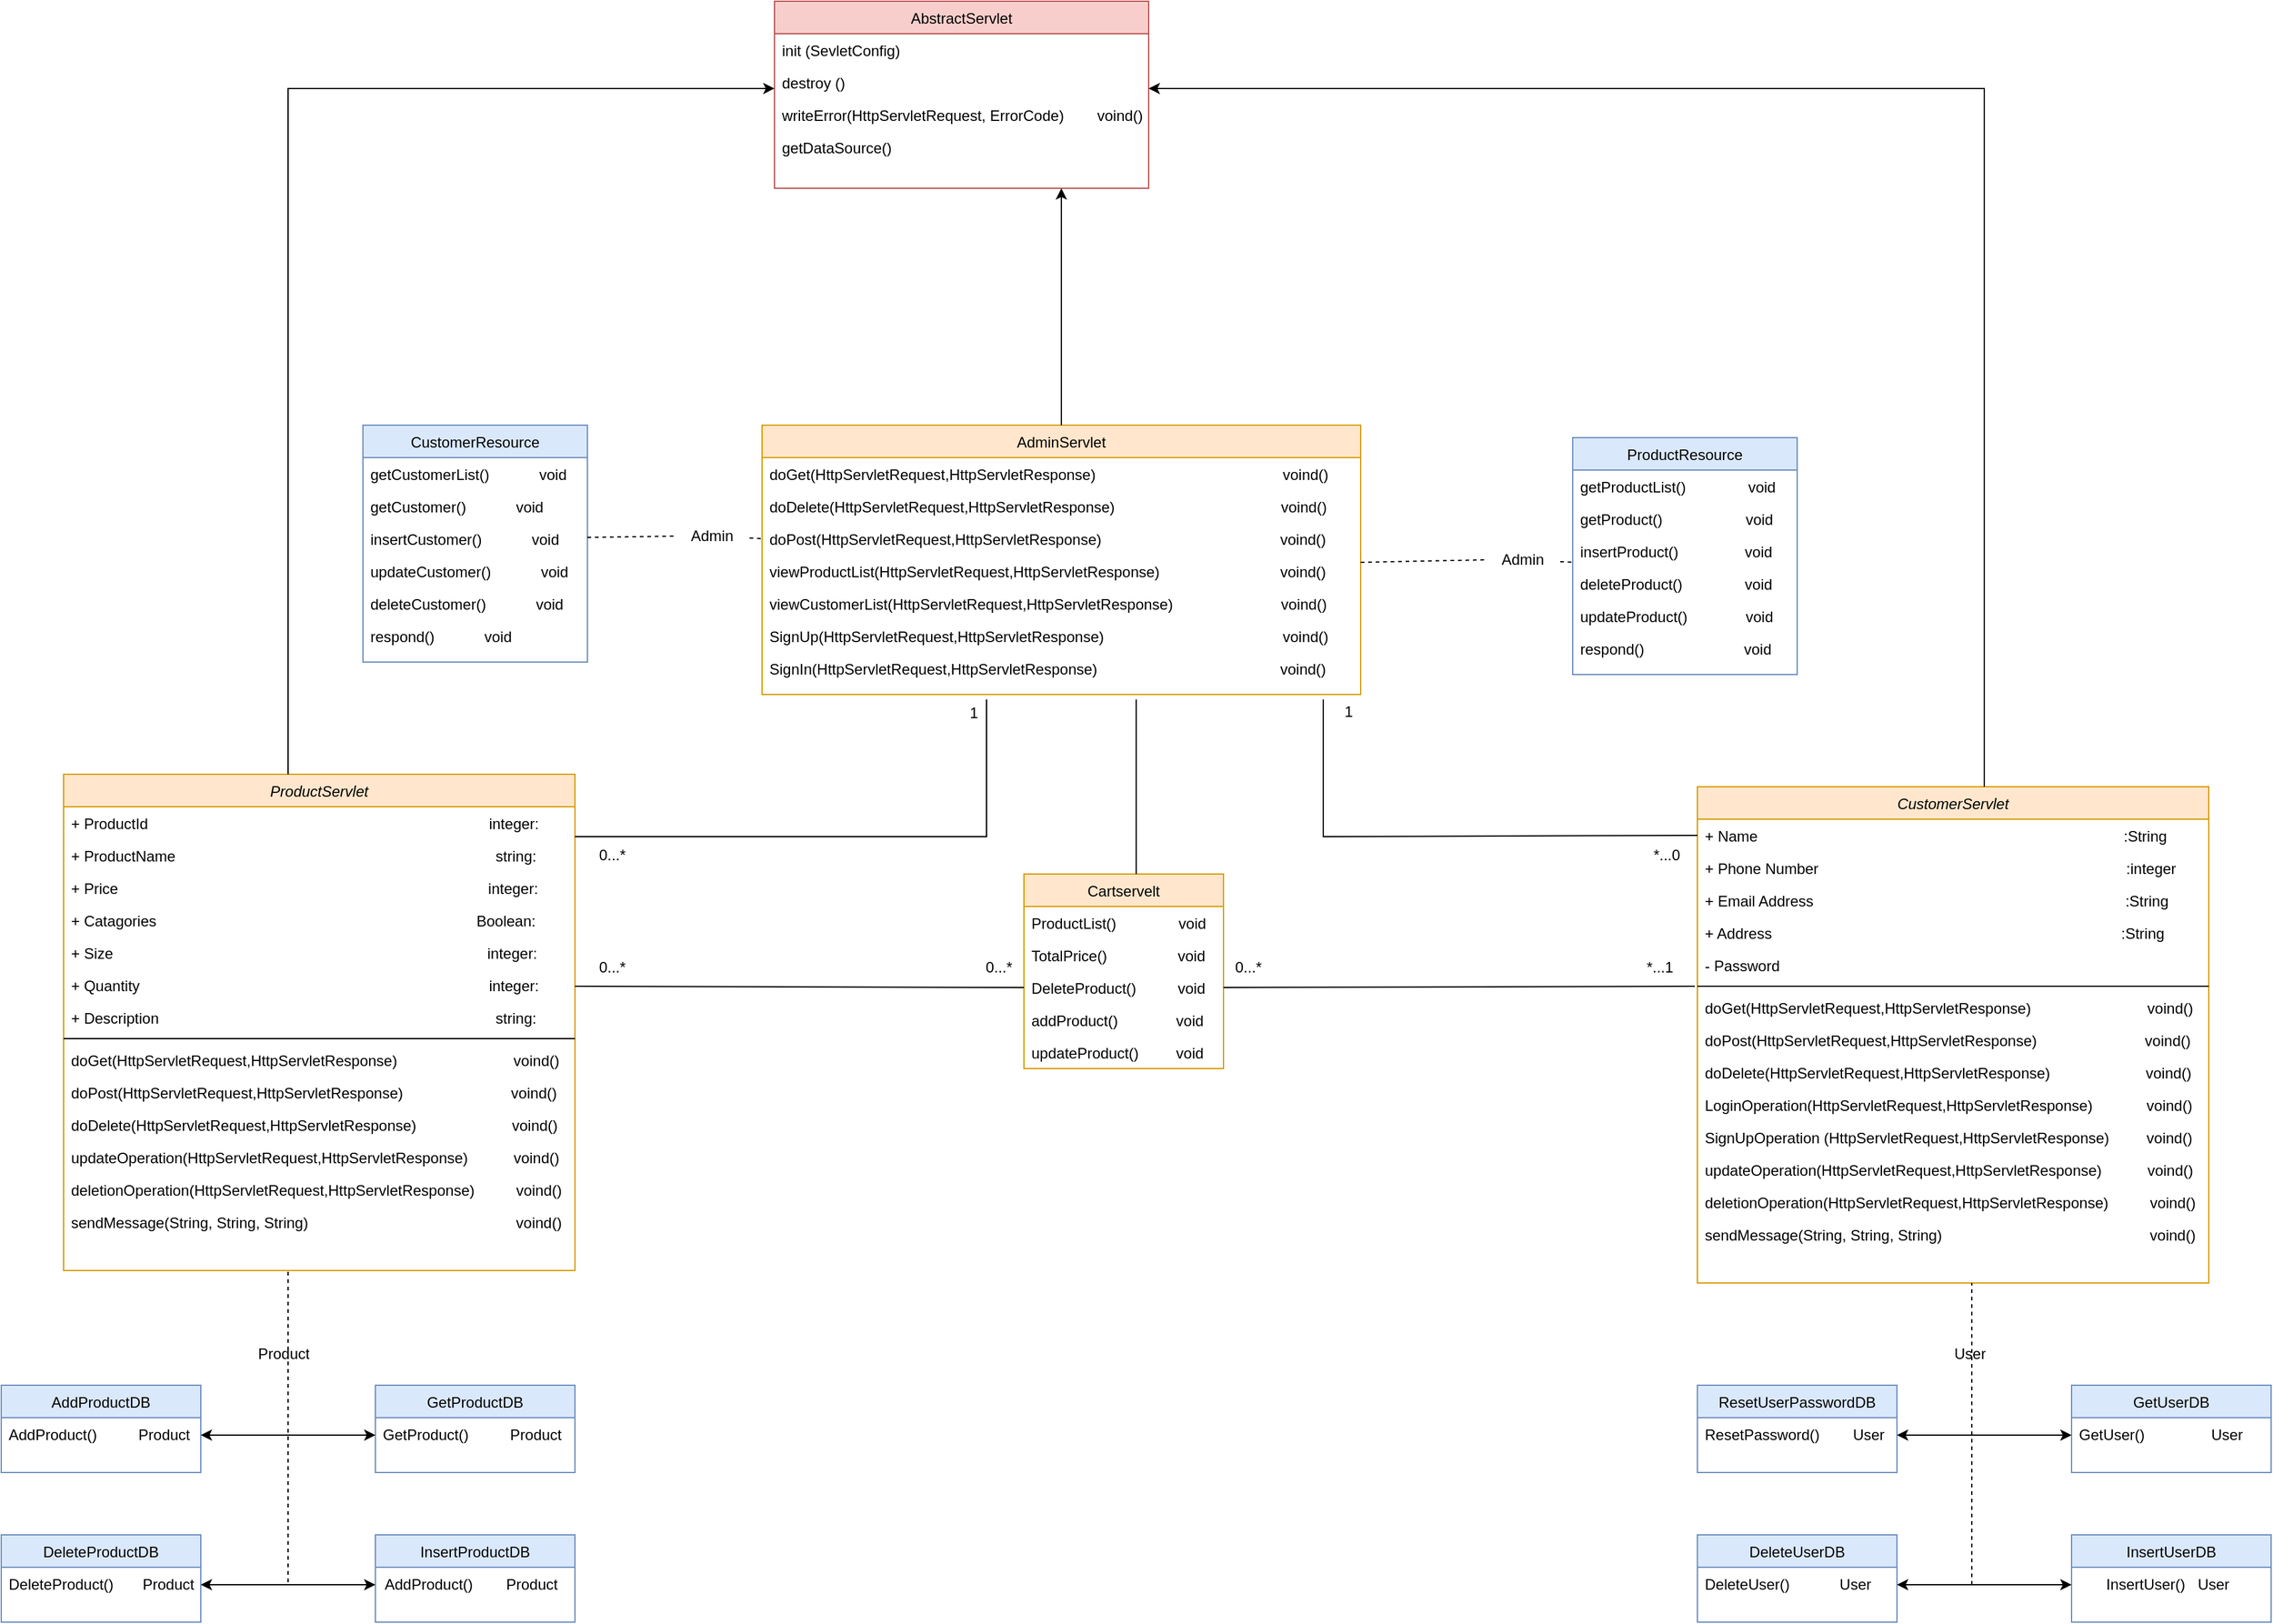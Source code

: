 <mxfile version="21.1.2" type="device">
  <diagram id="C5RBs43oDa-KdzZeNtuy" name="Page-1">
    <mxGraphModel dx="1707" dy="1701" grid="1" gridSize="10" guides="1" tooltips="1" connect="1" arrows="1" fold="1" page="1" pageScale="1" pageWidth="827" pageHeight="1169" math="0" shadow="0">
      <root>
        <mxCell id="WIyWlLk6GJQsqaUBKTNV-0" />
        <mxCell id="WIyWlLk6GJQsqaUBKTNV-1" parent="WIyWlLk6GJQsqaUBKTNV-0" />
        <mxCell id="zkfFHV4jXpPFQw0GAbJ--0" value="CustomerServlet" style="swimlane;fontStyle=2;align=center;verticalAlign=top;childLayout=stackLayout;horizontal=1;startSize=26;horizontalStack=0;resizeParent=1;resizeLast=0;collapsible=1;marginBottom=0;rounded=0;shadow=0;strokeWidth=1;fillColor=#ffe6cc;strokeColor=#d79b00;" parent="WIyWlLk6GJQsqaUBKTNV-1" vertex="1">
          <mxGeometry x="1130" y="480" width="410" height="398" as="geometry">
            <mxRectangle x="230" y="140" width="160" height="26" as="alternateBounds" />
          </mxGeometry>
        </mxCell>
        <mxCell id="zkfFHV4jXpPFQw0GAbJ--1" value="+ Name                                                                                        :String" style="text;align=left;verticalAlign=top;spacingLeft=4;spacingRight=4;overflow=hidden;rotatable=0;points=[[0,0.5],[1,0.5]];portConstraint=eastwest;" parent="zkfFHV4jXpPFQw0GAbJ--0" vertex="1">
          <mxGeometry y="26" width="410" height="26" as="geometry" />
        </mxCell>
        <mxCell id="zkfFHV4jXpPFQw0GAbJ--2" value="+ Phone Number                                                                          :integer" style="text;align=left;verticalAlign=top;spacingLeft=4;spacingRight=4;overflow=hidden;rotatable=0;points=[[0,0.5],[1,0.5]];portConstraint=eastwest;rounded=0;shadow=0;html=0;" parent="zkfFHV4jXpPFQw0GAbJ--0" vertex="1">
          <mxGeometry y="52" width="410" height="26" as="geometry" />
        </mxCell>
        <mxCell id="rW4TUXHf8As5-5cevlkx-2" value="+ Email Address                                                                           :String&#xa;" style="text;align=left;verticalAlign=top;spacingLeft=4;spacingRight=4;overflow=hidden;rotatable=0;points=[[0,0.5],[1,0.5]];portConstraint=eastwest;rounded=0;shadow=0;html=0;" parent="zkfFHV4jXpPFQw0GAbJ--0" vertex="1">
          <mxGeometry y="78" width="410" height="26" as="geometry" />
        </mxCell>
        <mxCell id="rW4TUXHf8As5-5cevlkx-3" value="+ Address                                                                                    :String" style="text;align=left;verticalAlign=top;spacingLeft=4;spacingRight=4;overflow=hidden;rotatable=0;points=[[0,0.5],[1,0.5]];portConstraint=eastwest;rounded=0;shadow=0;html=0;" parent="zkfFHV4jXpPFQw0GAbJ--0" vertex="1">
          <mxGeometry y="104" width="410" height="26" as="geometry" />
        </mxCell>
        <mxCell id="zkfFHV4jXpPFQw0GAbJ--3" value="- Password" style="text;align=left;verticalAlign=top;spacingLeft=4;spacingRight=4;overflow=hidden;rotatable=0;points=[[0,0.5],[1,0.5]];portConstraint=eastwest;rounded=0;shadow=0;html=0;" parent="zkfFHV4jXpPFQw0GAbJ--0" vertex="1">
          <mxGeometry y="130" width="410" height="26" as="geometry" />
        </mxCell>
        <mxCell id="zkfFHV4jXpPFQw0GAbJ--4" value="" style="line;html=1;strokeWidth=1;align=left;verticalAlign=middle;spacingTop=-1;spacingLeft=3;spacingRight=3;rotatable=0;labelPosition=right;points=[];portConstraint=eastwest;" parent="zkfFHV4jXpPFQw0GAbJ--0" vertex="1">
          <mxGeometry y="156" width="410" height="8" as="geometry" />
        </mxCell>
        <mxCell id="zkfFHV4jXpPFQw0GAbJ--5" value="doGet(HttpServletRequest,HttpServletResponse)                            voind()" style="text;align=left;verticalAlign=top;spacingLeft=4;spacingRight=4;overflow=hidden;rotatable=0;points=[[0,0.5],[1,0.5]];portConstraint=eastwest;" parent="zkfFHV4jXpPFQw0GAbJ--0" vertex="1">
          <mxGeometry y="164" width="410" height="26" as="geometry" />
        </mxCell>
        <mxCell id="rW4TUXHf8As5-5cevlkx-17" value="doPost(HttpServletRequest,HttpServletResponse)                          voind()" style="text;align=left;verticalAlign=top;spacingLeft=4;spacingRight=4;overflow=hidden;rotatable=0;points=[[0,0.5],[1,0.5]];portConstraint=eastwest;" parent="zkfFHV4jXpPFQw0GAbJ--0" vertex="1">
          <mxGeometry y="190" width="410" height="26" as="geometry" />
        </mxCell>
        <mxCell id="rW4TUXHf8As5-5cevlkx-18" value="doDelete(HttpServletRequest,HttpServletResponse)                       voind()" style="text;align=left;verticalAlign=top;spacingLeft=4;spacingRight=4;overflow=hidden;rotatable=0;points=[[0,0.5],[1,0.5]];portConstraint=eastwest;" parent="zkfFHV4jXpPFQw0GAbJ--0" vertex="1">
          <mxGeometry y="216" width="410" height="26" as="geometry" />
        </mxCell>
        <mxCell id="rW4TUXHf8As5-5cevlkx-19" value="LoginOperation(HttpServletRequest,HttpServletResponse)             voind()" style="text;align=left;verticalAlign=top;spacingLeft=4;spacingRight=4;overflow=hidden;rotatable=0;points=[[0,0.5],[1,0.5]];portConstraint=eastwest;" parent="zkfFHV4jXpPFQw0GAbJ--0" vertex="1">
          <mxGeometry y="242" width="410" height="26" as="geometry" />
        </mxCell>
        <mxCell id="rW4TUXHf8As5-5cevlkx-20" value="SignUpOperation (HttpServletRequest,HttpServletResponse)         voind()" style="text;align=left;verticalAlign=top;spacingLeft=4;spacingRight=4;overflow=hidden;rotatable=0;points=[[0,0.5],[1,0.5]];portConstraint=eastwest;" parent="zkfFHV4jXpPFQw0GAbJ--0" vertex="1">
          <mxGeometry y="268" width="410" height="26" as="geometry" />
        </mxCell>
        <mxCell id="rW4TUXHf8As5-5cevlkx-21" value="updateOperation(HttpServletRequest,HttpServletResponse)           voind()" style="text;align=left;verticalAlign=top;spacingLeft=4;spacingRight=4;overflow=hidden;rotatable=0;points=[[0,0.5],[1,0.5]];portConstraint=eastwest;" parent="zkfFHV4jXpPFQw0GAbJ--0" vertex="1">
          <mxGeometry y="294" width="410" height="26" as="geometry" />
        </mxCell>
        <mxCell id="rW4TUXHf8As5-5cevlkx-22" value="deletionOperation(HttpServletRequest,HttpServletResponse)          voind()" style="text;align=left;verticalAlign=top;spacingLeft=4;spacingRight=4;overflow=hidden;rotatable=0;points=[[0,0.5],[1,0.5]];portConstraint=eastwest;" parent="zkfFHV4jXpPFQw0GAbJ--0" vertex="1">
          <mxGeometry y="320" width="410" height="26" as="geometry" />
        </mxCell>
        <mxCell id="rW4TUXHf8As5-5cevlkx-23" value="sendMessage(String, String, String)                                                  voind()" style="text;align=left;verticalAlign=top;spacingLeft=4;spacingRight=4;overflow=hidden;rotatable=0;points=[[0,0.5],[1,0.5]];portConstraint=eastwest;" parent="zkfFHV4jXpPFQw0GAbJ--0" vertex="1">
          <mxGeometry y="346" width="410" height="26" as="geometry" />
        </mxCell>
        <mxCell id="zkfFHV4jXpPFQw0GAbJ--17" value="AdminServlet" style="swimlane;fontStyle=0;align=center;verticalAlign=top;childLayout=stackLayout;horizontal=1;startSize=26;horizontalStack=0;resizeParent=1;resizeLast=0;collapsible=1;marginBottom=0;rounded=0;shadow=0;strokeWidth=1;fillColor=#ffe6cc;strokeColor=#d79b00;" parent="WIyWlLk6GJQsqaUBKTNV-1" vertex="1">
          <mxGeometry x="380" y="190" width="480" height="216" as="geometry">
            <mxRectangle x="550" y="140" width="160" height="26" as="alternateBounds" />
          </mxGeometry>
        </mxCell>
        <mxCell id="rW4TUXHf8As5-5cevlkx-32" value="doGet(HttpServletRequest,HttpServletResponse)                                              voind()" style="text;align=left;verticalAlign=top;spacingLeft=4;spacingRight=4;overflow=hidden;rotatable=0;points=[[0,0.5],[1,0.5]];portConstraint=eastwest;" parent="zkfFHV4jXpPFQw0GAbJ--17" vertex="1">
          <mxGeometry y="26" width="480" height="26" as="geometry" />
        </mxCell>
        <mxCell id="rW4TUXHf8As5-5cevlkx-35" value="doDelete(HttpServletRequest,HttpServletResponse)                                        voind()" style="text;align=left;verticalAlign=top;spacingLeft=4;spacingRight=4;overflow=hidden;rotatable=0;points=[[0,0.5],[1,0.5]];portConstraint=eastwest;" parent="zkfFHV4jXpPFQw0GAbJ--17" vertex="1">
          <mxGeometry y="52" width="480" height="26" as="geometry" />
        </mxCell>
        <mxCell id="rW4TUXHf8As5-5cevlkx-36" value="doPost(HttpServletRequest,HttpServletResponse)                                           voind()" style="text;align=left;verticalAlign=top;spacingLeft=4;spacingRight=4;overflow=hidden;rotatable=0;points=[[0,0.5],[1,0.5]];portConstraint=eastwest;" parent="zkfFHV4jXpPFQw0GAbJ--17" vertex="1">
          <mxGeometry y="78" width="480" height="26" as="geometry" />
        </mxCell>
        <mxCell id="rW4TUXHf8As5-5cevlkx-37" value="viewProductList(HttpServletRequest,HttpServletResponse)                             voind()" style="text;align=left;verticalAlign=top;spacingLeft=4;spacingRight=4;overflow=hidden;rotatable=0;points=[[0,0.5],[1,0.5]];portConstraint=eastwest;" parent="zkfFHV4jXpPFQw0GAbJ--17" vertex="1">
          <mxGeometry y="104" width="480" height="26" as="geometry" />
        </mxCell>
        <mxCell id="rW4TUXHf8As5-5cevlkx-38" value="viewCustomerList(HttpServletRequest,HttpServletResponse)                          voind()" style="text;align=left;verticalAlign=top;spacingLeft=4;spacingRight=4;overflow=hidden;rotatable=0;points=[[0,0.5],[1,0.5]];portConstraint=eastwest;" parent="zkfFHV4jXpPFQw0GAbJ--17" vertex="1">
          <mxGeometry y="130" width="480" height="26" as="geometry" />
        </mxCell>
        <mxCell id="_wDrtzyrIIbnJ5oroFBJ-105" value="SignUp(HttpServletRequest,HttpServletResponse)                                           voind()" style="text;align=left;verticalAlign=top;spacingLeft=4;spacingRight=4;overflow=hidden;rotatable=0;points=[[0,0.5],[1,0.5]];portConstraint=eastwest;" parent="zkfFHV4jXpPFQw0GAbJ--17" vertex="1">
          <mxGeometry y="156" width="480" height="26" as="geometry" />
        </mxCell>
        <mxCell id="_wDrtzyrIIbnJ5oroFBJ-106" value="SignIn(HttpServletRequest,HttpServletResponse)                                            voind()" style="text;align=left;verticalAlign=top;spacingLeft=4;spacingRight=4;overflow=hidden;rotatable=0;points=[[0,0.5],[1,0.5]];portConstraint=eastwest;" parent="zkfFHV4jXpPFQw0GAbJ--17" vertex="1">
          <mxGeometry y="182" width="480" height="26" as="geometry" />
        </mxCell>
        <mxCell id="rW4TUXHf8As5-5cevlkx-4" value="AbstractServlet" style="swimlane;fontStyle=0;align=center;verticalAlign=top;childLayout=stackLayout;horizontal=1;startSize=26;horizontalStack=0;resizeParent=1;resizeLast=0;collapsible=1;marginBottom=0;rounded=0;shadow=0;strokeWidth=1;fillColor=#f8cecc;strokeColor=#b85450;" parent="WIyWlLk6GJQsqaUBKTNV-1" vertex="1">
          <mxGeometry x="390" y="-150" width="300" height="150" as="geometry">
            <mxRectangle x="550" y="140" width="160" height="26" as="alternateBounds" />
          </mxGeometry>
        </mxCell>
        <mxCell id="rW4TUXHf8As5-5cevlkx-5" value="init (SevletConfig)" style="text;align=left;verticalAlign=top;spacingLeft=4;spacingRight=4;overflow=hidden;rotatable=0;points=[[0,0.5],[1,0.5]];portConstraint=eastwest;" parent="rW4TUXHf8As5-5cevlkx-4" vertex="1">
          <mxGeometry y="26" width="300" height="26" as="geometry" />
        </mxCell>
        <mxCell id="rW4TUXHf8As5-5cevlkx-6" value="destroy ()" style="text;align=left;verticalAlign=top;spacingLeft=4;spacingRight=4;overflow=hidden;rotatable=0;points=[[0,0.5],[1,0.5]];portConstraint=eastwest;rounded=0;shadow=0;html=0;" parent="rW4TUXHf8As5-5cevlkx-4" vertex="1">
          <mxGeometry y="52" width="300" height="26" as="geometry" />
        </mxCell>
        <mxCell id="rW4TUXHf8As5-5cevlkx-7" value="writeError(HttpServletRequest, ErrorCode)        voind()" style="text;align=left;verticalAlign=top;spacingLeft=4;spacingRight=4;overflow=hidden;rotatable=0;points=[[0,0.5],[1,0.5]];portConstraint=eastwest;rounded=0;shadow=0;html=0;" parent="rW4TUXHf8As5-5cevlkx-4" vertex="1">
          <mxGeometry y="78" width="300" height="26" as="geometry" />
        </mxCell>
        <mxCell id="rW4TUXHf8As5-5cevlkx-8" value="getDataSource()                            " style="text;align=left;verticalAlign=top;spacingLeft=4;spacingRight=4;overflow=hidden;rotatable=0;points=[[0,0.5],[1,0.5]];portConstraint=eastwest;rounded=0;shadow=0;html=0;" parent="rW4TUXHf8As5-5cevlkx-4" vertex="1">
          <mxGeometry y="104" width="300" height="26" as="geometry" />
        </mxCell>
        <mxCell id="rW4TUXHf8As5-5cevlkx-40" value="ProductServlet" style="swimlane;fontStyle=2;align=center;verticalAlign=top;childLayout=stackLayout;horizontal=1;startSize=26;horizontalStack=0;resizeParent=1;resizeLast=0;collapsible=1;marginBottom=0;rounded=0;shadow=0;strokeWidth=1;fillColor=#ffe6cc;strokeColor=#d79b00;" parent="WIyWlLk6GJQsqaUBKTNV-1" vertex="1">
          <mxGeometry x="-180" y="470" width="410" height="398" as="geometry">
            <mxRectangle x="230" y="140" width="160" height="26" as="alternateBounds" />
          </mxGeometry>
        </mxCell>
        <mxCell id="rW4TUXHf8As5-5cevlkx-41" value="+ ProductId                                                                                  integer:" style="text;align=left;verticalAlign=top;spacingLeft=4;spacingRight=4;overflow=hidden;rotatable=0;points=[[0,0.5],[1,0.5]];portConstraint=eastwest;" parent="rW4TUXHf8As5-5cevlkx-40" vertex="1">
          <mxGeometry y="26" width="410" height="26" as="geometry" />
        </mxCell>
        <mxCell id="rW4TUXHf8As5-5cevlkx-42" value="+ ProductName                                                                             string:" style="text;align=left;verticalAlign=top;spacingLeft=4;spacingRight=4;overflow=hidden;rotatable=0;points=[[0,0.5],[1,0.5]];portConstraint=eastwest;rounded=0;shadow=0;html=0;" parent="rW4TUXHf8As5-5cevlkx-40" vertex="1">
          <mxGeometry y="52" width="410" height="26" as="geometry" />
        </mxCell>
        <mxCell id="rW4TUXHf8As5-5cevlkx-43" value="+ Price                                                                                         integer: " style="text;align=left;verticalAlign=top;spacingLeft=4;spacingRight=4;overflow=hidden;rotatable=0;points=[[0,0.5],[1,0.5]];portConstraint=eastwest;rounded=0;shadow=0;html=0;" parent="rW4TUXHf8As5-5cevlkx-40" vertex="1">
          <mxGeometry y="78" width="410" height="26" as="geometry" />
        </mxCell>
        <mxCell id="rW4TUXHf8As5-5cevlkx-44" value="+ Catagories                                                                             Boolean:&#xa;" style="text;align=left;verticalAlign=top;spacingLeft=4;spacingRight=4;overflow=hidden;rotatable=0;points=[[0,0.5],[1,0.5]];portConstraint=eastwest;rounded=0;shadow=0;html=0;" parent="rW4TUXHf8As5-5cevlkx-40" vertex="1">
          <mxGeometry y="104" width="410" height="26" as="geometry" />
        </mxCell>
        <mxCell id="rW4TUXHf8As5-5cevlkx-45" value="+ Size                                                                                          integer:" style="text;align=left;verticalAlign=top;spacingLeft=4;spacingRight=4;overflow=hidden;rotatable=0;points=[[0,0.5],[1,0.5]];portConstraint=eastwest;rounded=0;shadow=0;html=0;" parent="rW4TUXHf8As5-5cevlkx-40" vertex="1">
          <mxGeometry y="130" width="410" height="26" as="geometry" />
        </mxCell>
        <mxCell id="rW4TUXHf8As5-5cevlkx-55" value="+ Quantity                                                                                    integer:" style="text;align=left;verticalAlign=top;spacingLeft=4;spacingRight=4;overflow=hidden;rotatable=0;points=[[0,0.5],[1,0.5]];portConstraint=eastwest;rounded=0;shadow=0;html=0;" parent="rW4TUXHf8As5-5cevlkx-40" vertex="1">
          <mxGeometry y="156" width="410" height="26" as="geometry" />
        </mxCell>
        <mxCell id="rW4TUXHf8As5-5cevlkx-56" value="+ Description                                                                                 string:" style="text;align=left;verticalAlign=top;spacingLeft=4;spacingRight=4;overflow=hidden;rotatable=0;points=[[0,0.5],[1,0.5]];portConstraint=eastwest;rounded=0;shadow=0;html=0;" parent="rW4TUXHf8As5-5cevlkx-40" vertex="1">
          <mxGeometry y="182" width="410" height="26" as="geometry" />
        </mxCell>
        <mxCell id="rW4TUXHf8As5-5cevlkx-46" value="" style="line;html=1;strokeWidth=1;align=left;verticalAlign=middle;spacingTop=-1;spacingLeft=3;spacingRight=3;rotatable=0;labelPosition=right;points=[];portConstraint=eastwest;" parent="rW4TUXHf8As5-5cevlkx-40" vertex="1">
          <mxGeometry y="208" width="410" height="8" as="geometry" />
        </mxCell>
        <mxCell id="rW4TUXHf8As5-5cevlkx-47" value="doGet(HttpServletRequest,HttpServletResponse)                            voind()" style="text;align=left;verticalAlign=top;spacingLeft=4;spacingRight=4;overflow=hidden;rotatable=0;points=[[0,0.5],[1,0.5]];portConstraint=eastwest;" parent="rW4TUXHf8As5-5cevlkx-40" vertex="1">
          <mxGeometry y="216" width="410" height="26" as="geometry" />
        </mxCell>
        <mxCell id="rW4TUXHf8As5-5cevlkx-48" value="doPost(HttpServletRequest,HttpServletResponse)                          voind()" style="text;align=left;verticalAlign=top;spacingLeft=4;spacingRight=4;overflow=hidden;rotatable=0;points=[[0,0.5],[1,0.5]];portConstraint=eastwest;" parent="rW4TUXHf8As5-5cevlkx-40" vertex="1">
          <mxGeometry y="242" width="410" height="26" as="geometry" />
        </mxCell>
        <mxCell id="rW4TUXHf8As5-5cevlkx-49" value="doDelete(HttpServletRequest,HttpServletResponse)                       voind()" style="text;align=left;verticalAlign=top;spacingLeft=4;spacingRight=4;overflow=hidden;rotatable=0;points=[[0,0.5],[1,0.5]];portConstraint=eastwest;" parent="rW4TUXHf8As5-5cevlkx-40" vertex="1">
          <mxGeometry y="268" width="410" height="26" as="geometry" />
        </mxCell>
        <mxCell id="rW4TUXHf8As5-5cevlkx-52" value="updateOperation(HttpServletRequest,HttpServletResponse)           voind()" style="text;align=left;verticalAlign=top;spacingLeft=4;spacingRight=4;overflow=hidden;rotatable=0;points=[[0,0.5],[1,0.5]];portConstraint=eastwest;" parent="rW4TUXHf8As5-5cevlkx-40" vertex="1">
          <mxGeometry y="294" width="410" height="26" as="geometry" />
        </mxCell>
        <mxCell id="rW4TUXHf8As5-5cevlkx-53" value="deletionOperation(HttpServletRequest,HttpServletResponse)          voind()" style="text;align=left;verticalAlign=top;spacingLeft=4;spacingRight=4;overflow=hidden;rotatable=0;points=[[0,0.5],[1,0.5]];portConstraint=eastwest;" parent="rW4TUXHf8As5-5cevlkx-40" vertex="1">
          <mxGeometry y="320" width="410" height="26" as="geometry" />
        </mxCell>
        <mxCell id="rW4TUXHf8As5-5cevlkx-54" value="sendMessage(String, String, String)                                                  voind()" style="text;align=left;verticalAlign=top;spacingLeft=4;spacingRight=4;overflow=hidden;rotatable=0;points=[[0,0.5],[1,0.5]];portConstraint=eastwest;" parent="rW4TUXHf8As5-5cevlkx-40" vertex="1">
          <mxGeometry y="346" width="410" height="26" as="geometry" />
        </mxCell>
        <mxCell id="2RNTx9F90wXdStxABmGI-6" value="GetUserDB" style="swimlane;fontStyle=0;align=center;verticalAlign=top;childLayout=stackLayout;horizontal=1;startSize=26;horizontalStack=0;resizeParent=1;resizeLast=0;collapsible=1;marginBottom=0;rounded=0;shadow=0;strokeWidth=1;fillColor=#dae8fc;strokeColor=#6c8ebf;" parent="WIyWlLk6GJQsqaUBKTNV-1" vertex="1">
          <mxGeometry x="1430" y="960" width="160" height="70" as="geometry">
            <mxRectangle x="340" y="380" width="170" height="26" as="alternateBounds" />
          </mxGeometry>
        </mxCell>
        <mxCell id="2RNTx9F90wXdStxABmGI-7" value="GetUser()                User" style="text;align=left;verticalAlign=top;spacingLeft=4;spacingRight=4;overflow=hidden;rotatable=0;points=[[0,0.5],[1,0.5]];portConstraint=eastwest;" parent="2RNTx9F90wXdStxABmGI-6" vertex="1">
          <mxGeometry y="26" width="160" height="26" as="geometry" />
        </mxCell>
        <mxCell id="2RNTx9F90wXdStxABmGI-9" value="ResetUserPasswordDB" style="swimlane;fontStyle=0;align=center;verticalAlign=top;childLayout=stackLayout;horizontal=1;startSize=26;horizontalStack=0;resizeParent=1;resizeLast=0;collapsible=1;marginBottom=0;rounded=0;shadow=0;strokeWidth=1;fillColor=#dae8fc;strokeColor=#6c8ebf;" parent="WIyWlLk6GJQsqaUBKTNV-1" vertex="1">
          <mxGeometry x="1130" y="960" width="160" height="70" as="geometry">
            <mxRectangle x="340" y="380" width="170" height="26" as="alternateBounds" />
          </mxGeometry>
        </mxCell>
        <mxCell id="2RNTx9F90wXdStxABmGI-10" value="ResetPassword()        User" style="text;align=left;verticalAlign=top;spacingLeft=4;spacingRight=4;overflow=hidden;rotatable=0;points=[[0,0.5],[1,0.5]];portConstraint=eastwest;" parent="2RNTx9F90wXdStxABmGI-9" vertex="1">
          <mxGeometry y="26" width="160" height="26" as="geometry" />
        </mxCell>
        <mxCell id="2RNTx9F90wXdStxABmGI-12" value="InsertUserDB" style="swimlane;fontStyle=0;align=center;verticalAlign=top;childLayout=stackLayout;horizontal=1;startSize=26;horizontalStack=0;resizeParent=1;resizeLast=0;collapsible=1;marginBottom=0;rounded=0;shadow=0;strokeWidth=1;fillColor=#dae8fc;strokeColor=#6c8ebf;" parent="WIyWlLk6GJQsqaUBKTNV-1" vertex="1">
          <mxGeometry x="1430" y="1080" width="160" height="70" as="geometry">
            <mxRectangle x="340" y="380" width="170" height="26" as="alternateBounds" />
          </mxGeometry>
        </mxCell>
        <mxCell id="2RNTx9F90wXdStxABmGI-15" value="DeleteUserDB" style="swimlane;fontStyle=0;align=center;verticalAlign=top;childLayout=stackLayout;horizontal=1;startSize=26;horizontalStack=0;resizeParent=1;resizeLast=0;collapsible=1;marginBottom=0;rounded=0;shadow=0;strokeWidth=1;fillColor=#dae8fc;strokeColor=#6c8ebf;" parent="WIyWlLk6GJQsqaUBKTNV-1" vertex="1">
          <mxGeometry x="1130" y="1080" width="160" height="70" as="geometry">
            <mxRectangle x="340" y="380" width="170" height="26" as="alternateBounds" />
          </mxGeometry>
        </mxCell>
        <mxCell id="2RNTx9F90wXdStxABmGI-16" value="DeleteUser()            User" style="text;align=left;verticalAlign=top;spacingLeft=4;spacingRight=4;overflow=hidden;rotatable=0;points=[[0,0.5],[1,0.5]];portConstraint=eastwest;" parent="2RNTx9F90wXdStxABmGI-15" vertex="1">
          <mxGeometry y="26" width="160" height="26" as="geometry" />
        </mxCell>
        <mxCell id="2RNTx9F90wXdStxABmGI-18" value="&amp;nbsp; &amp;nbsp; &amp;nbsp; &amp;nbsp; &amp;nbsp; InsertUser()&lt;span style=&quot;white-space: pre;&quot;&gt; &lt;span style=&quot;white-space: pre;&quot;&gt; &lt;/span&gt; &lt;/span&gt;User" style="text;html=1;align=center;verticalAlign=middle;resizable=0;points=[];autosize=1;strokeColor=none;fillColor=none;" parent="WIyWlLk6GJQsqaUBKTNV-1" vertex="1">
          <mxGeometry x="1395" y="1105" width="190" height="30" as="geometry" />
        </mxCell>
        <mxCell id="2RNTx9F90wXdStxABmGI-19" value="" style="endArrow=none;dashed=1;html=1;rounded=0;" parent="WIyWlLk6GJQsqaUBKTNV-1" edge="1">
          <mxGeometry width="50" height="50" relative="1" as="geometry">
            <mxPoint x="1350" y="1120" as="sourcePoint" />
            <mxPoint x="1350" y="878" as="targetPoint" />
          </mxGeometry>
        </mxCell>
        <mxCell id="2RNTx9F90wXdStxABmGI-21" value="" style="endArrow=classic;startArrow=classic;html=1;rounded=0;entryX=0.184;entryY=0.5;entryDx=0;entryDy=0;entryPerimeter=0;" parent="WIyWlLk6GJQsqaUBKTNV-1" target="2RNTx9F90wXdStxABmGI-18" edge="1">
          <mxGeometry width="50" height="50" relative="1" as="geometry">
            <mxPoint x="1290" y="1120" as="sourcePoint" />
            <mxPoint x="1340" y="1070" as="targetPoint" />
          </mxGeometry>
        </mxCell>
        <mxCell id="2RNTx9F90wXdStxABmGI-22" value="" style="endArrow=classic;startArrow=classic;html=1;rounded=0;entryX=0.184;entryY=0.5;entryDx=0;entryDy=0;entryPerimeter=0;" parent="WIyWlLk6GJQsqaUBKTNV-1" edge="1">
          <mxGeometry width="50" height="50" relative="1" as="geometry">
            <mxPoint x="1290" y="1000" as="sourcePoint" />
            <mxPoint x="1430" y="1000" as="targetPoint" />
          </mxGeometry>
        </mxCell>
        <mxCell id="2RNTx9F90wXdStxABmGI-23" value="User" style="text;strokeColor=none;fillColor=none;align=left;verticalAlign=middle;spacingLeft=4;spacingRight=4;overflow=hidden;points=[[0,0.5],[1,0.5]];portConstraint=eastwest;rotatable=0;whiteSpace=wrap;html=1;" parent="WIyWlLk6GJQsqaUBKTNV-1" vertex="1">
          <mxGeometry x="1330" y="920" width="80" height="30" as="geometry" />
        </mxCell>
        <mxCell id="2RNTx9F90wXdStxABmGI-26" value="GetProductDB" style="swimlane;fontStyle=0;align=center;verticalAlign=top;childLayout=stackLayout;horizontal=1;startSize=26;horizontalStack=0;resizeParent=1;resizeLast=0;collapsible=1;marginBottom=0;rounded=0;shadow=0;strokeWidth=1;fillColor=#dae8fc;strokeColor=#6c8ebf;" parent="WIyWlLk6GJQsqaUBKTNV-1" vertex="1">
          <mxGeometry x="70" y="960" width="160" height="70" as="geometry">
            <mxRectangle x="340" y="380" width="170" height="26" as="alternateBounds" />
          </mxGeometry>
        </mxCell>
        <mxCell id="2RNTx9F90wXdStxABmGI-27" value="GetProduct()          Product" style="text;align=left;verticalAlign=top;spacingLeft=4;spacingRight=4;overflow=hidden;rotatable=0;points=[[0,0.5],[1,0.5]];portConstraint=eastwest;" parent="2RNTx9F90wXdStxABmGI-26" vertex="1">
          <mxGeometry y="26" width="160" height="26" as="geometry" />
        </mxCell>
        <mxCell id="2RNTx9F90wXdStxABmGI-30" value="InsertProductDB" style="swimlane;fontStyle=0;align=center;verticalAlign=top;childLayout=stackLayout;horizontal=1;startSize=26;horizontalStack=0;resizeParent=1;resizeLast=0;collapsible=1;marginBottom=0;rounded=0;shadow=0;strokeWidth=1;fillColor=#dae8fc;strokeColor=#6c8ebf;" parent="WIyWlLk6GJQsqaUBKTNV-1" vertex="1">
          <mxGeometry x="70" y="1080" width="160" height="70" as="geometry">
            <mxRectangle x="340" y="380" width="170" height="26" as="alternateBounds" />
          </mxGeometry>
        </mxCell>
        <mxCell id="2RNTx9F90wXdStxABmGI-31" value="DeleteProductDB" style="swimlane;fontStyle=0;align=center;verticalAlign=top;childLayout=stackLayout;horizontal=1;startSize=26;horizontalStack=0;resizeParent=1;resizeLast=0;collapsible=1;marginBottom=0;rounded=0;shadow=0;strokeWidth=1;fillColor=#dae8fc;strokeColor=#6c8ebf;" parent="WIyWlLk6GJQsqaUBKTNV-1" vertex="1">
          <mxGeometry x="-230" y="1080" width="160" height="70" as="geometry">
            <mxRectangle x="340" y="380" width="170" height="26" as="alternateBounds" />
          </mxGeometry>
        </mxCell>
        <mxCell id="2RNTx9F90wXdStxABmGI-32" value="DeleteProduct()       Product" style="text;align=left;verticalAlign=top;spacingLeft=4;spacingRight=4;overflow=hidden;rotatable=0;points=[[0,0.5],[1,0.5]];portConstraint=eastwest;" parent="2RNTx9F90wXdStxABmGI-31" vertex="1">
          <mxGeometry y="26" width="160" height="26" as="geometry" />
        </mxCell>
        <mxCell id="2RNTx9F90wXdStxABmGI-33" value="&amp;nbsp; &amp;nbsp; &amp;nbsp; &amp;nbsp; &amp;nbsp; AddProduct()&amp;nbsp; &amp;nbsp; &amp;nbsp; &amp;nbsp; Product" style="text;html=1;align=center;verticalAlign=middle;resizable=0;points=[];autosize=1;strokeColor=none;fillColor=none;" parent="WIyWlLk6GJQsqaUBKTNV-1" vertex="1">
          <mxGeometry x="35" y="1105" width="190" height="30" as="geometry" />
        </mxCell>
        <mxCell id="2RNTx9F90wXdStxABmGI-34" value="" style="endArrow=classic;startArrow=classic;html=1;rounded=0;entryX=0.184;entryY=0.5;entryDx=0;entryDy=0;entryPerimeter=0;" parent="WIyWlLk6GJQsqaUBKTNV-1" target="2RNTx9F90wXdStxABmGI-33" edge="1">
          <mxGeometry width="50" height="50" relative="1" as="geometry">
            <mxPoint x="-70" y="1120" as="sourcePoint" />
            <mxPoint x="-20" y="1070" as="targetPoint" />
          </mxGeometry>
        </mxCell>
        <mxCell id="2RNTx9F90wXdStxABmGI-36" value="Product" style="text;strokeColor=none;fillColor=none;align=left;verticalAlign=middle;spacingLeft=4;spacingRight=4;overflow=hidden;points=[[0,0.5],[1,0.5]];portConstraint=eastwest;rotatable=0;whiteSpace=wrap;html=1;" parent="WIyWlLk6GJQsqaUBKTNV-1" vertex="1">
          <mxGeometry x="-30" y="920" width="80" height="30" as="geometry" />
        </mxCell>
        <mxCell id="2RNTx9F90wXdStxABmGI-37" value="" style="endArrow=none;dashed=1;html=1;rounded=0;" parent="WIyWlLk6GJQsqaUBKTNV-1" edge="1">
          <mxGeometry width="50" height="50" relative="1" as="geometry">
            <mxPoint y="1118" as="sourcePoint" />
            <mxPoint y="868" as="targetPoint" />
          </mxGeometry>
        </mxCell>
        <mxCell id="2RNTx9F90wXdStxABmGI-42" value="" style="endArrow=classic;html=1;rounded=0;" parent="WIyWlLk6GJQsqaUBKTNV-1" edge="1">
          <mxGeometry relative="1" as="geometry">
            <mxPoint x="-10" y="1000" as="sourcePoint" />
            <mxPoint x="70" y="1000" as="targetPoint" />
          </mxGeometry>
        </mxCell>
        <mxCell id="_wDrtzyrIIbnJ5oroFBJ-0" value="AddProductDB" style="swimlane;fontStyle=0;align=center;verticalAlign=top;childLayout=stackLayout;horizontal=1;startSize=26;horizontalStack=0;resizeParent=1;resizeLast=0;collapsible=1;marginBottom=0;rounded=0;shadow=0;strokeWidth=1;fillColor=#dae8fc;strokeColor=#6c8ebf;" parent="WIyWlLk6GJQsqaUBKTNV-1" vertex="1">
          <mxGeometry x="-230" y="960" width="160" height="70" as="geometry">
            <mxRectangle x="340" y="380" width="170" height="26" as="alternateBounds" />
          </mxGeometry>
        </mxCell>
        <mxCell id="_wDrtzyrIIbnJ5oroFBJ-1" value="AddProduct()          Product" style="text;align=left;verticalAlign=top;spacingLeft=4;spacingRight=4;overflow=hidden;rotatable=0;points=[[0,0.5],[1,0.5]];portConstraint=eastwest;" parent="_wDrtzyrIIbnJ5oroFBJ-0" vertex="1">
          <mxGeometry y="26" width="160" height="26" as="geometry" />
        </mxCell>
        <mxCell id="_wDrtzyrIIbnJ5oroFBJ-2" value="" style="endArrow=classic;html=1;rounded=0;" parent="WIyWlLk6GJQsqaUBKTNV-1" edge="1">
          <mxGeometry relative="1" as="geometry">
            <mxPoint x="-10" y="1000" as="sourcePoint" />
            <mxPoint x="-70" y="1000" as="targetPoint" />
          </mxGeometry>
        </mxCell>
        <mxCell id="_wDrtzyrIIbnJ5oroFBJ-76" value="CustomerResource" style="swimlane;fontStyle=0;align=center;verticalAlign=top;childLayout=stackLayout;horizontal=1;startSize=26;horizontalStack=0;resizeParent=1;resizeLast=0;collapsible=1;marginBottom=0;rounded=0;shadow=0;strokeWidth=1;fillColor=#dae8fc;strokeColor=#6c8ebf;" parent="WIyWlLk6GJQsqaUBKTNV-1" vertex="1">
          <mxGeometry x="60" y="190" width="180" height="190" as="geometry">
            <mxRectangle x="340" y="380" width="170" height="26" as="alternateBounds" />
          </mxGeometry>
        </mxCell>
        <mxCell id="_wDrtzyrIIbnJ5oroFBJ-77" value="getCustomerList()            void" style="text;align=left;verticalAlign=top;spacingLeft=4;spacingRight=4;overflow=hidden;rotatable=0;points=[[0,0.5],[1,0.5]];portConstraint=eastwest;" parent="_wDrtzyrIIbnJ5oroFBJ-76" vertex="1">
          <mxGeometry y="26" width="180" height="26" as="geometry" />
        </mxCell>
        <mxCell id="_wDrtzyrIIbnJ5oroFBJ-78" value="getCustomer()            void" style="text;align=left;verticalAlign=top;spacingLeft=4;spacingRight=4;overflow=hidden;rotatable=0;points=[[0,0.5],[1,0.5]];portConstraint=eastwest;" parent="_wDrtzyrIIbnJ5oroFBJ-76" vertex="1">
          <mxGeometry y="52" width="180" height="26" as="geometry" />
        </mxCell>
        <mxCell id="_wDrtzyrIIbnJ5oroFBJ-79" value="insertCustomer()            void" style="text;align=left;verticalAlign=top;spacingLeft=4;spacingRight=4;overflow=hidden;rotatable=0;points=[[0,0.5],[1,0.5]];portConstraint=eastwest;" parent="_wDrtzyrIIbnJ5oroFBJ-76" vertex="1">
          <mxGeometry y="78" width="180" height="26" as="geometry" />
        </mxCell>
        <mxCell id="_wDrtzyrIIbnJ5oroFBJ-80" value="updateCustomer()            void" style="text;align=left;verticalAlign=top;spacingLeft=4;spacingRight=4;overflow=hidden;rotatable=0;points=[[0,0.5],[1,0.5]];portConstraint=eastwest;" parent="_wDrtzyrIIbnJ5oroFBJ-76" vertex="1">
          <mxGeometry y="104" width="180" height="26" as="geometry" />
        </mxCell>
        <mxCell id="_wDrtzyrIIbnJ5oroFBJ-81" value="deleteCustomer()            void" style="text;align=left;verticalAlign=top;spacingLeft=4;spacingRight=4;overflow=hidden;rotatable=0;points=[[0,0.5],[1,0.5]];portConstraint=eastwest;" parent="_wDrtzyrIIbnJ5oroFBJ-76" vertex="1">
          <mxGeometry y="130" width="180" height="26" as="geometry" />
        </mxCell>
        <mxCell id="_wDrtzyrIIbnJ5oroFBJ-82" value="respond()            void" style="text;align=left;verticalAlign=top;spacingLeft=4;spacingRight=4;overflow=hidden;rotatable=0;points=[[0,0.5],[1,0.5]];portConstraint=eastwest;" parent="_wDrtzyrIIbnJ5oroFBJ-76" vertex="1">
          <mxGeometry y="156" width="180" height="26" as="geometry" />
        </mxCell>
        <mxCell id="_wDrtzyrIIbnJ5oroFBJ-84" value="ProductResource" style="swimlane;fontStyle=0;align=center;verticalAlign=top;childLayout=stackLayout;horizontal=1;startSize=26;horizontalStack=0;resizeParent=1;resizeLast=0;collapsible=1;marginBottom=0;rounded=0;shadow=0;strokeWidth=1;fillColor=#dae8fc;strokeColor=#6c8ebf;" parent="WIyWlLk6GJQsqaUBKTNV-1" vertex="1">
          <mxGeometry x="1030" y="200" width="180" height="190" as="geometry">
            <mxRectangle x="340" y="380" width="170" height="26" as="alternateBounds" />
          </mxGeometry>
        </mxCell>
        <mxCell id="_wDrtzyrIIbnJ5oroFBJ-85" value="getProductList()               void" style="text;align=left;verticalAlign=top;spacingLeft=4;spacingRight=4;overflow=hidden;rotatable=0;points=[[0,0.5],[1,0.5]];portConstraint=eastwest;" parent="_wDrtzyrIIbnJ5oroFBJ-84" vertex="1">
          <mxGeometry y="26" width="180" height="26" as="geometry" />
        </mxCell>
        <mxCell id="_wDrtzyrIIbnJ5oroFBJ-92" value="getProduct()                    void" style="text;align=left;verticalAlign=top;spacingLeft=4;spacingRight=4;overflow=hidden;rotatable=0;points=[[0,0.5],[1,0.5]];portConstraint=eastwest;" parent="_wDrtzyrIIbnJ5oroFBJ-84" vertex="1">
          <mxGeometry y="52" width="180" height="26" as="geometry" />
        </mxCell>
        <mxCell id="_wDrtzyrIIbnJ5oroFBJ-93" value="insertProduct()                void" style="text;align=left;verticalAlign=top;spacingLeft=4;spacingRight=4;overflow=hidden;rotatable=0;points=[[0,0.5],[1,0.5]];portConstraint=eastwest;" parent="_wDrtzyrIIbnJ5oroFBJ-84" vertex="1">
          <mxGeometry y="78" width="180" height="26" as="geometry" />
        </mxCell>
        <mxCell id="_wDrtzyrIIbnJ5oroFBJ-94" value="deleteProduct()               void" style="text;align=left;verticalAlign=top;spacingLeft=4;spacingRight=4;overflow=hidden;rotatable=0;points=[[0,0.5],[1,0.5]];portConstraint=eastwest;" parent="_wDrtzyrIIbnJ5oroFBJ-84" vertex="1">
          <mxGeometry y="104" width="180" height="26" as="geometry" />
        </mxCell>
        <mxCell id="_wDrtzyrIIbnJ5oroFBJ-95" value="updateProduct()              void" style="text;align=left;verticalAlign=top;spacingLeft=4;spacingRight=4;overflow=hidden;rotatable=0;points=[[0,0.5],[1,0.5]];portConstraint=eastwest;" parent="_wDrtzyrIIbnJ5oroFBJ-84" vertex="1">
          <mxGeometry y="130" width="180" height="26" as="geometry" />
        </mxCell>
        <mxCell id="_wDrtzyrIIbnJ5oroFBJ-96" value="respond()                        void" style="text;align=left;verticalAlign=top;spacingLeft=4;spacingRight=4;overflow=hidden;rotatable=0;points=[[0,0.5],[1,0.5]];portConstraint=eastwest;" parent="_wDrtzyrIIbnJ5oroFBJ-84" vertex="1">
          <mxGeometry y="156" width="180" height="26" as="geometry" />
        </mxCell>
        <mxCell id="_wDrtzyrIIbnJ5oroFBJ-97" value="" style="endArrow=none;dashed=1;html=1;rounded=0;entryX=0;entryY=0.5;entryDx=0;entryDy=0;" parent="WIyWlLk6GJQsqaUBKTNV-1" source="_wDrtzyrIIbnJ5oroFBJ-100" target="rW4TUXHf8As5-5cevlkx-36" edge="1">
          <mxGeometry width="50" height="50" relative="1" as="geometry">
            <mxPoint x="240" y="280" as="sourcePoint" />
            <mxPoint x="290" y="230" as="targetPoint" />
          </mxGeometry>
        </mxCell>
        <mxCell id="_wDrtzyrIIbnJ5oroFBJ-98" value="" style="endArrow=none;dashed=1;html=1;rounded=0;entryX=0.006;entryY=-0.154;entryDx=0;entryDy=0;entryPerimeter=0;" parent="WIyWlLk6GJQsqaUBKTNV-1" source="_wDrtzyrIIbnJ5oroFBJ-99" target="_wDrtzyrIIbnJ5oroFBJ-94" edge="1">
          <mxGeometry width="50" height="50" relative="1" as="geometry">
            <mxPoint x="860" y="300" as="sourcePoint" />
            <mxPoint x="910" y="250" as="targetPoint" />
          </mxGeometry>
        </mxCell>
        <mxCell id="_wDrtzyrIIbnJ5oroFBJ-101" value="" style="endArrow=none;dashed=1;html=1;rounded=0;entryX=0;entryY=0.5;entryDx=0;entryDy=0;" parent="WIyWlLk6GJQsqaUBKTNV-1" target="_wDrtzyrIIbnJ5oroFBJ-100" edge="1">
          <mxGeometry width="50" height="50" relative="1" as="geometry">
            <mxPoint x="240" y="280" as="sourcePoint" />
            <mxPoint x="380" y="281" as="targetPoint" />
          </mxGeometry>
        </mxCell>
        <mxCell id="_wDrtzyrIIbnJ5oroFBJ-100" value="Admin" style="text;html=1;strokeColor=none;fillColor=none;align=center;verticalAlign=middle;whiteSpace=wrap;rounded=0;" parent="WIyWlLk6GJQsqaUBKTNV-1" vertex="1">
          <mxGeometry x="310" y="264" width="60" height="30" as="geometry" />
        </mxCell>
        <mxCell id="_wDrtzyrIIbnJ5oroFBJ-102" value="" style="endArrow=none;dashed=1;html=1;rounded=0;entryX=0;entryY=0.5;entryDx=0;entryDy=0;" parent="WIyWlLk6GJQsqaUBKTNV-1" target="_wDrtzyrIIbnJ5oroFBJ-99" edge="1">
          <mxGeometry width="50" height="50" relative="1" as="geometry">
            <mxPoint x="860" y="300" as="sourcePoint" />
            <mxPoint x="1031" y="300" as="targetPoint" />
          </mxGeometry>
        </mxCell>
        <mxCell id="_wDrtzyrIIbnJ5oroFBJ-99" value="Admin" style="text;html=1;strokeColor=none;fillColor=none;align=center;verticalAlign=middle;whiteSpace=wrap;rounded=0;" parent="WIyWlLk6GJQsqaUBKTNV-1" vertex="1">
          <mxGeometry x="960" y="283" width="60" height="30" as="geometry" />
        </mxCell>
        <mxCell id="_wDrtzyrIIbnJ5oroFBJ-122" value="Cartservelt" style="swimlane;fontStyle=0;align=center;verticalAlign=top;childLayout=stackLayout;horizontal=1;startSize=26;horizontalStack=0;resizeParent=1;resizeLast=0;collapsible=1;marginBottom=0;rounded=0;shadow=0;strokeWidth=1;fillColor=#ffe6cc;strokeColor=#D79B00;" parent="WIyWlLk6GJQsqaUBKTNV-1" vertex="1">
          <mxGeometry x="590" y="550" width="160" height="156" as="geometry">
            <mxRectangle x="340" y="380" width="170" height="26" as="alternateBounds" />
          </mxGeometry>
        </mxCell>
        <mxCell id="_wDrtzyrIIbnJ5oroFBJ-123" value="ProductList()               void" style="text;align=left;verticalAlign=top;spacingLeft=4;spacingRight=4;overflow=hidden;rotatable=0;points=[[0,0.5],[1,0.5]];portConstraint=eastwest;" parent="_wDrtzyrIIbnJ5oroFBJ-122" vertex="1">
          <mxGeometry y="26" width="160" height="26" as="geometry" />
        </mxCell>
        <mxCell id="_wDrtzyrIIbnJ5oroFBJ-124" value="TotalPrice()                 void" style="text;align=left;verticalAlign=top;spacingLeft=4;spacingRight=4;overflow=hidden;rotatable=0;points=[[0,0.5],[1,0.5]];portConstraint=eastwest;" parent="_wDrtzyrIIbnJ5oroFBJ-122" vertex="1">
          <mxGeometry y="52" width="160" height="26" as="geometry" />
        </mxCell>
        <mxCell id="_wDrtzyrIIbnJ5oroFBJ-125" value="DeleteProduct()          void" style="text;align=left;verticalAlign=top;spacingLeft=4;spacingRight=4;overflow=hidden;rotatable=0;points=[[0,0.5],[1,0.5]];portConstraint=eastwest;" parent="_wDrtzyrIIbnJ5oroFBJ-122" vertex="1">
          <mxGeometry y="78" width="160" height="26" as="geometry" />
        </mxCell>
        <mxCell id="_wDrtzyrIIbnJ5oroFBJ-126" value="addProduct()              void" style="text;align=left;verticalAlign=top;spacingLeft=4;spacingRight=4;overflow=hidden;rotatable=0;points=[[0,0.5],[1,0.5]];portConstraint=eastwest;" parent="_wDrtzyrIIbnJ5oroFBJ-122" vertex="1">
          <mxGeometry y="104" width="160" height="26" as="geometry" />
        </mxCell>
        <mxCell id="_wDrtzyrIIbnJ5oroFBJ-127" value="updateProduct()         void" style="text;align=left;verticalAlign=top;spacingLeft=4;spacingRight=4;overflow=hidden;rotatable=0;points=[[0,0.5],[1,0.5]];portConstraint=eastwest;" parent="_wDrtzyrIIbnJ5oroFBJ-122" vertex="1">
          <mxGeometry y="130" width="160" height="26" as="geometry" />
        </mxCell>
        <mxCell id="_wDrtzyrIIbnJ5oroFBJ-129" value="" style="endArrow=classic;html=1;rounded=0;exitX=0.5;exitY=0;exitDx=0;exitDy=0;" parent="WIyWlLk6GJQsqaUBKTNV-1" source="zkfFHV4jXpPFQw0GAbJ--17" edge="1">
          <mxGeometry width="50" height="50" relative="1" as="geometry">
            <mxPoint x="490" y="100" as="sourcePoint" />
            <mxPoint x="620" as="targetPoint" />
          </mxGeometry>
        </mxCell>
        <mxCell id="_wDrtzyrIIbnJ5oroFBJ-130" value="" style="endArrow=classic;html=1;rounded=0;entryX=0;entryY=0.692;entryDx=0;entryDy=0;entryPerimeter=0;" parent="WIyWlLk6GJQsqaUBKTNV-1" target="rW4TUXHf8As5-5cevlkx-6" edge="1">
          <mxGeometry width="50" height="50" relative="1" as="geometry">
            <mxPoint y="470" as="sourcePoint" />
            <mxPoint y="-80" as="targetPoint" />
            <Array as="points">
              <mxPoint y="-80" />
            </Array>
          </mxGeometry>
        </mxCell>
        <mxCell id="_wDrtzyrIIbnJ5oroFBJ-131" value="" style="endArrow=classic;html=1;rounded=0;" parent="WIyWlLk6GJQsqaUBKTNV-1" edge="1">
          <mxGeometry width="50" height="50" relative="1" as="geometry">
            <mxPoint x="1360" y="480" as="sourcePoint" />
            <mxPoint x="690" y="-80" as="targetPoint" />
            <Array as="points">
              <mxPoint x="1360" y="-80" />
            </Array>
          </mxGeometry>
        </mxCell>
        <mxCell id="_wDrtzyrIIbnJ5oroFBJ-132" value="" style="endArrow=none;html=1;rounded=0;entryX=-0.005;entryY=-0.154;entryDx=0;entryDy=0;entryPerimeter=0;exitX=1;exitY=0.5;exitDx=0;exitDy=0;" parent="WIyWlLk6GJQsqaUBKTNV-1" source="_wDrtzyrIIbnJ5oroFBJ-125" target="zkfFHV4jXpPFQw0GAbJ--5" edge="1">
          <mxGeometry width="50" height="50" relative="1" as="geometry">
            <mxPoint x="820" y="650" as="sourcePoint" />
            <mxPoint x="870" y="600" as="targetPoint" />
          </mxGeometry>
        </mxCell>
        <mxCell id="_wDrtzyrIIbnJ5oroFBJ-133" value="" style="endArrow=none;html=1;rounded=0;entryX=0;entryY=0.5;entryDx=0;entryDy=0;" parent="WIyWlLk6GJQsqaUBKTNV-1" target="_wDrtzyrIIbnJ5oroFBJ-125" edge="1">
          <mxGeometry width="50" height="50" relative="1" as="geometry">
            <mxPoint x="230" y="640" as="sourcePoint" />
            <mxPoint x="280" y="590" as="targetPoint" />
          </mxGeometry>
        </mxCell>
        <mxCell id="_wDrtzyrIIbnJ5oroFBJ-134" value="" style="endArrow=none;html=1;rounded=0;" parent="WIyWlLk6GJQsqaUBKTNV-1" edge="1">
          <mxGeometry width="50" height="50" relative="1" as="geometry">
            <mxPoint x="680" y="550" as="sourcePoint" />
            <mxPoint x="680" y="410" as="targetPoint" />
          </mxGeometry>
        </mxCell>
        <mxCell id="cShtS2nlsx1BHVP9IJqH-0" value="" style="endArrow=none;html=1;rounded=0;" edge="1" parent="WIyWlLk6GJQsqaUBKTNV-1">
          <mxGeometry width="50" height="50" relative="1" as="geometry">
            <mxPoint x="230" y="520" as="sourcePoint" />
            <mxPoint x="560" y="410" as="targetPoint" />
            <Array as="points">
              <mxPoint x="560" y="520" />
            </Array>
          </mxGeometry>
        </mxCell>
        <mxCell id="cShtS2nlsx1BHVP9IJqH-1" value="" style="endArrow=none;html=1;rounded=0;exitX=0;exitY=0.5;exitDx=0;exitDy=0;" edge="1" parent="WIyWlLk6GJQsqaUBKTNV-1" source="zkfFHV4jXpPFQw0GAbJ--1">
          <mxGeometry width="50" height="50" relative="1" as="geometry">
            <mxPoint x="920" y="510" as="sourcePoint" />
            <mxPoint x="830" y="410" as="targetPoint" />
            <Array as="points">
              <mxPoint x="830" y="520" />
            </Array>
          </mxGeometry>
        </mxCell>
        <mxCell id="cShtS2nlsx1BHVP9IJqH-2" value="1" style="text;html=1;strokeColor=none;fillColor=none;align=center;verticalAlign=middle;whiteSpace=wrap;rounded=0;" vertex="1" parent="WIyWlLk6GJQsqaUBKTNV-1">
          <mxGeometry x="520" y="406" width="60" height="30" as="geometry" />
        </mxCell>
        <mxCell id="cShtS2nlsx1BHVP9IJqH-3" value="0...*" style="text;html=1;strokeColor=none;fillColor=none;align=center;verticalAlign=middle;whiteSpace=wrap;rounded=0;" vertex="1" parent="WIyWlLk6GJQsqaUBKTNV-1">
          <mxGeometry x="240" y="520" width="40" height="30" as="geometry" />
        </mxCell>
        <mxCell id="cShtS2nlsx1BHVP9IJqH-5" value="0...*" style="text;html=1;strokeColor=none;fillColor=none;align=center;verticalAlign=middle;whiteSpace=wrap;rounded=0;" vertex="1" parent="WIyWlLk6GJQsqaUBKTNV-1">
          <mxGeometry x="240" y="610" width="40" height="30" as="geometry" />
        </mxCell>
        <mxCell id="cShtS2nlsx1BHVP9IJqH-7" value="0...*" style="text;html=1;strokeColor=none;fillColor=none;align=center;verticalAlign=middle;whiteSpace=wrap;rounded=0;" vertex="1" parent="WIyWlLk6GJQsqaUBKTNV-1">
          <mxGeometry x="550" y="610" width="40" height="30" as="geometry" />
        </mxCell>
        <mxCell id="cShtS2nlsx1BHVP9IJqH-8" value="1" style="text;html=1;align=center;verticalAlign=middle;resizable=0;points=[];autosize=1;strokeColor=none;fillColor=none;" vertex="1" parent="WIyWlLk6GJQsqaUBKTNV-1">
          <mxGeometry x="835" y="405" width="30" height="30" as="geometry" />
        </mxCell>
        <mxCell id="cShtS2nlsx1BHVP9IJqH-9" value="*...0" style="text;html=1;align=center;verticalAlign=middle;resizable=0;points=[];autosize=1;strokeColor=none;fillColor=none;" vertex="1" parent="WIyWlLk6GJQsqaUBKTNV-1">
          <mxGeometry x="1085" y="520" width="40" height="30" as="geometry" />
        </mxCell>
        <mxCell id="cShtS2nlsx1BHVP9IJqH-10" value="0...*" style="text;html=1;strokeColor=none;fillColor=none;align=center;verticalAlign=middle;whiteSpace=wrap;rounded=0;" vertex="1" parent="WIyWlLk6GJQsqaUBKTNV-1">
          <mxGeometry x="750" y="610" width="40" height="30" as="geometry" />
        </mxCell>
        <mxCell id="cShtS2nlsx1BHVP9IJqH-11" value="*...1" style="text;html=1;strokeColor=none;fillColor=none;align=center;verticalAlign=middle;whiteSpace=wrap;rounded=0;" vertex="1" parent="WIyWlLk6GJQsqaUBKTNV-1">
          <mxGeometry x="1080" y="610" width="40" height="30" as="geometry" />
        </mxCell>
      </root>
    </mxGraphModel>
  </diagram>
</mxfile>
